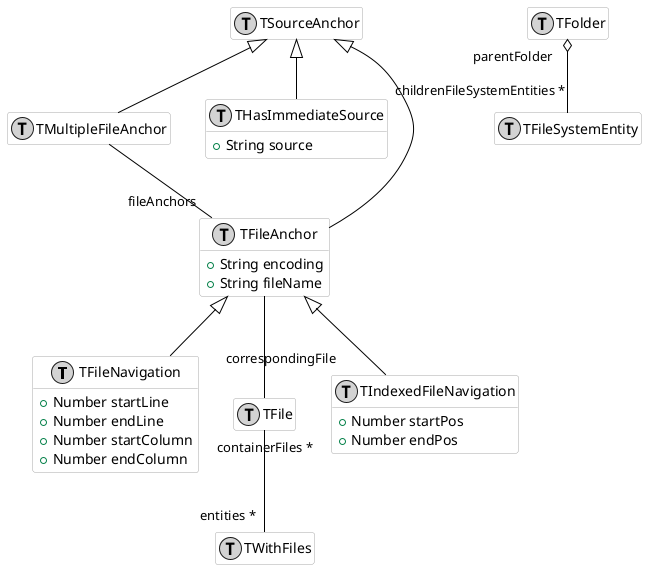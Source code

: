 @startumlhide empty membersskinparam class {  BackgroundColor white  ArrowColor black  BorderColor darkGray}class behavior1 as "TFileNavigation" << (T,lightGrey) >> {	+ Number startLine	+ Number endLine	+ Number startColumn	+ Number endColumn}class behavior2 as "TFile" << (T,lightGrey) >> {}class behavior3 as "TIndexedFileNavigation" << (T,lightGrey) >> {	+ Number startPos	+ Number endPos}class behavior4 as "TFileSystemEntity" << (T,lightGrey) >> {}class behavior5 as "TSourceAnchor" << (T,lightGrey) >> {}class behavior6 as "TMultipleFileAnchor" << (T,lightGrey) >> {}class behavior7 as "THasImmediateSource" << (T,lightGrey) >> {	+ String source}class behavior8 as "TFileAnchor" << (T,lightGrey) >> {	+ String encoding	+ String fileName}class behavior9 as "TWithFiles" << (T,lightGrey) >> {}class behavior10 as "TFolder" << (T,lightGrey) >> {}behavior8 <|-[#black]- behavior1behavior8 <|-[#black]- behavior3behavior5 <|-[#black]- behavior6behavior5 <|-[#black]- behavior7behavior5 <|-[#black]- behavior8behavior6 -[#black]- "fileAnchors" behavior8behavior10 "parentFolder " o-[#black]- "childrenFileSystemEntities *" behavior4behavior2 "containerFiles *" -[#black]- "entities *" behavior9behavior8 -[#black]- "correspondingFile " behavior2@enduml